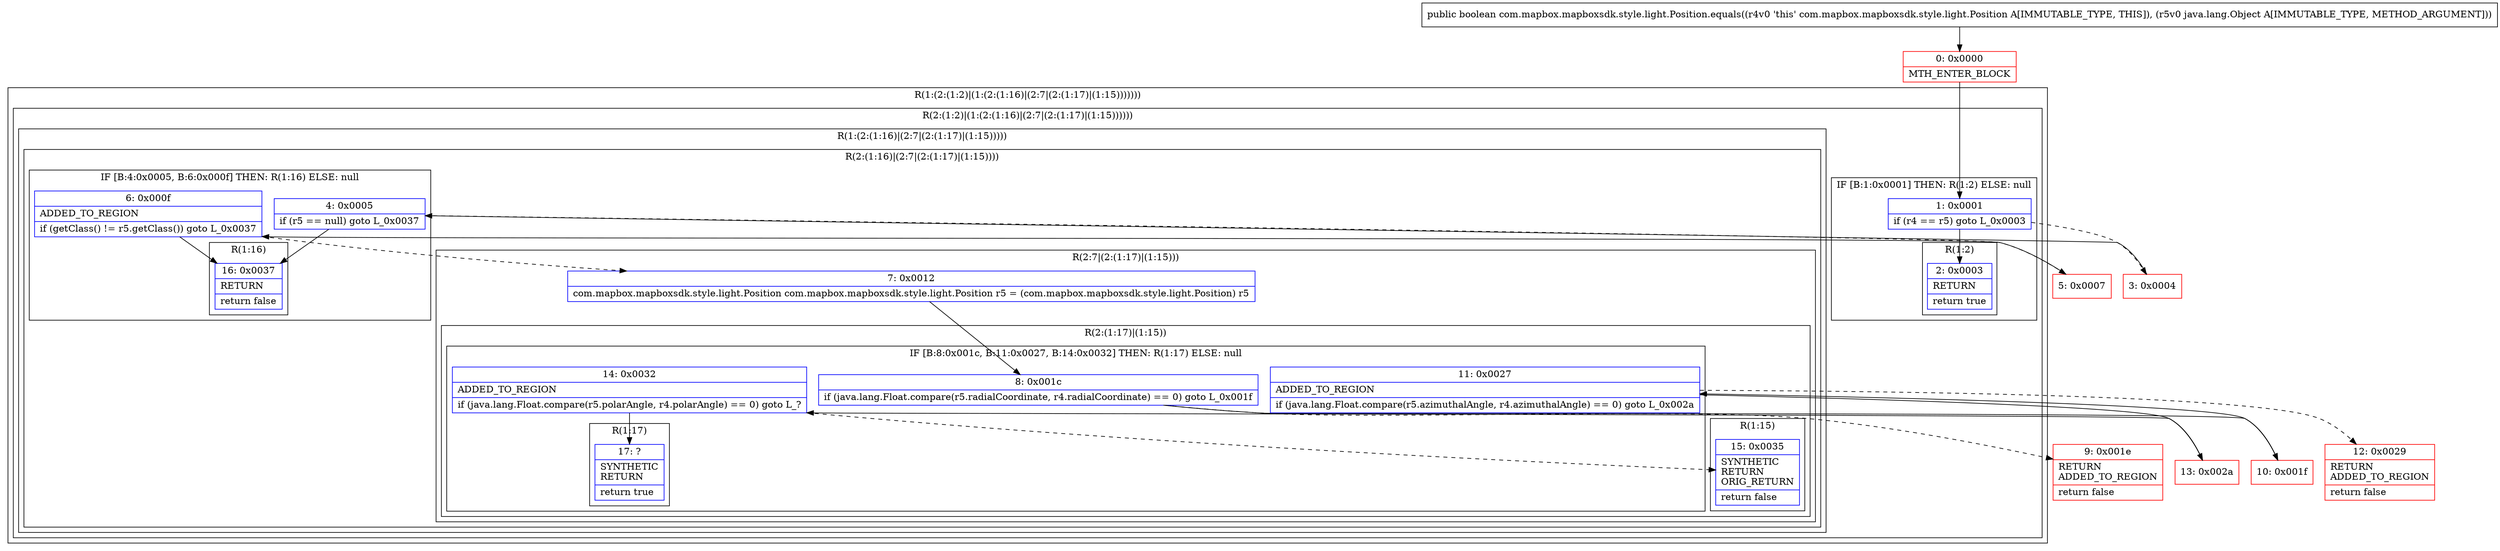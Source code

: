 digraph "CFG forcom.mapbox.mapboxsdk.style.light.Position.equals(Ljava\/lang\/Object;)Z" {
subgraph cluster_Region_2002699524 {
label = "R(1:(2:(1:2)|(1:(2:(1:16)|(2:7|(2:(1:17)|(1:15)))))))";
node [shape=record,color=blue];
subgraph cluster_Region_1598733954 {
label = "R(2:(1:2)|(1:(2:(1:16)|(2:7|(2:(1:17)|(1:15))))))";
node [shape=record,color=blue];
subgraph cluster_IfRegion_1113927117 {
label = "IF [B:1:0x0001] THEN: R(1:2) ELSE: null";
node [shape=record,color=blue];
Node_1 [shape=record,label="{1\:\ 0x0001|if (r4 == r5) goto L_0x0003\l}"];
subgraph cluster_Region_1396792954 {
label = "R(1:2)";
node [shape=record,color=blue];
Node_2 [shape=record,label="{2\:\ 0x0003|RETURN\l|return true\l}"];
}
}
subgraph cluster_Region_1387714547 {
label = "R(1:(2:(1:16)|(2:7|(2:(1:17)|(1:15)))))";
node [shape=record,color=blue];
subgraph cluster_Region_1484967305 {
label = "R(2:(1:16)|(2:7|(2:(1:17)|(1:15))))";
node [shape=record,color=blue];
subgraph cluster_IfRegion_870488081 {
label = "IF [B:4:0x0005, B:6:0x000f] THEN: R(1:16) ELSE: null";
node [shape=record,color=blue];
Node_4 [shape=record,label="{4\:\ 0x0005|if (r5 == null) goto L_0x0037\l}"];
Node_6 [shape=record,label="{6\:\ 0x000f|ADDED_TO_REGION\l|if (getClass() != r5.getClass()) goto L_0x0037\l}"];
subgraph cluster_Region_1787409049 {
label = "R(1:16)";
node [shape=record,color=blue];
Node_16 [shape=record,label="{16\:\ 0x0037|RETURN\l|return false\l}"];
}
}
subgraph cluster_Region_1293101755 {
label = "R(2:7|(2:(1:17)|(1:15)))";
node [shape=record,color=blue];
Node_7 [shape=record,label="{7\:\ 0x0012|com.mapbox.mapboxsdk.style.light.Position com.mapbox.mapboxsdk.style.light.Position r5 = (com.mapbox.mapboxsdk.style.light.Position) r5\l}"];
subgraph cluster_Region_241498484 {
label = "R(2:(1:17)|(1:15))";
node [shape=record,color=blue];
subgraph cluster_IfRegion_901002960 {
label = "IF [B:8:0x001c, B:11:0x0027, B:14:0x0032] THEN: R(1:17) ELSE: null";
node [shape=record,color=blue];
Node_8 [shape=record,label="{8\:\ 0x001c|if (java.lang.Float.compare(r5.radialCoordinate, r4.radialCoordinate) == 0) goto L_0x001f\l}"];
Node_11 [shape=record,label="{11\:\ 0x0027|ADDED_TO_REGION\l|if (java.lang.Float.compare(r5.azimuthalAngle, r4.azimuthalAngle) == 0) goto L_0x002a\l}"];
Node_14 [shape=record,label="{14\:\ 0x0032|ADDED_TO_REGION\l|if (java.lang.Float.compare(r5.polarAngle, r4.polarAngle) == 0) goto L_?\l}"];
subgraph cluster_Region_1078231988 {
label = "R(1:17)";
node [shape=record,color=blue];
Node_17 [shape=record,label="{17\:\ ?|SYNTHETIC\lRETURN\l|return true\l}"];
}
}
subgraph cluster_Region_1740749245 {
label = "R(1:15)";
node [shape=record,color=blue];
Node_15 [shape=record,label="{15\:\ 0x0035|SYNTHETIC\lRETURN\lORIG_RETURN\l|return false\l}"];
}
}
}
}
}
}
}
Node_0 [shape=record,color=red,label="{0\:\ 0x0000|MTH_ENTER_BLOCK\l}"];
Node_3 [shape=record,color=red,label="{3\:\ 0x0004}"];
Node_5 [shape=record,color=red,label="{5\:\ 0x0007}"];
Node_9 [shape=record,color=red,label="{9\:\ 0x001e|RETURN\lADDED_TO_REGION\l|return false\l}"];
Node_10 [shape=record,color=red,label="{10\:\ 0x001f}"];
Node_12 [shape=record,color=red,label="{12\:\ 0x0029|RETURN\lADDED_TO_REGION\l|return false\l}"];
Node_13 [shape=record,color=red,label="{13\:\ 0x002a}"];
MethodNode[shape=record,label="{public boolean com.mapbox.mapboxsdk.style.light.Position.equals((r4v0 'this' com.mapbox.mapboxsdk.style.light.Position A[IMMUTABLE_TYPE, THIS]), (r5v0 java.lang.Object A[IMMUTABLE_TYPE, METHOD_ARGUMENT])) }"];
MethodNode -> Node_0;
Node_1 -> Node_2;
Node_1 -> Node_3[style=dashed];
Node_4 -> Node_5[style=dashed];
Node_4 -> Node_16;
Node_6 -> Node_7[style=dashed];
Node_6 -> Node_16;
Node_7 -> Node_8;
Node_8 -> Node_9[style=dashed];
Node_8 -> Node_10;
Node_11 -> Node_12[style=dashed];
Node_11 -> Node_13;
Node_14 -> Node_15[style=dashed];
Node_14 -> Node_17;
Node_0 -> Node_1;
Node_3 -> Node_4;
Node_5 -> Node_6;
Node_10 -> Node_11;
Node_13 -> Node_14;
}

